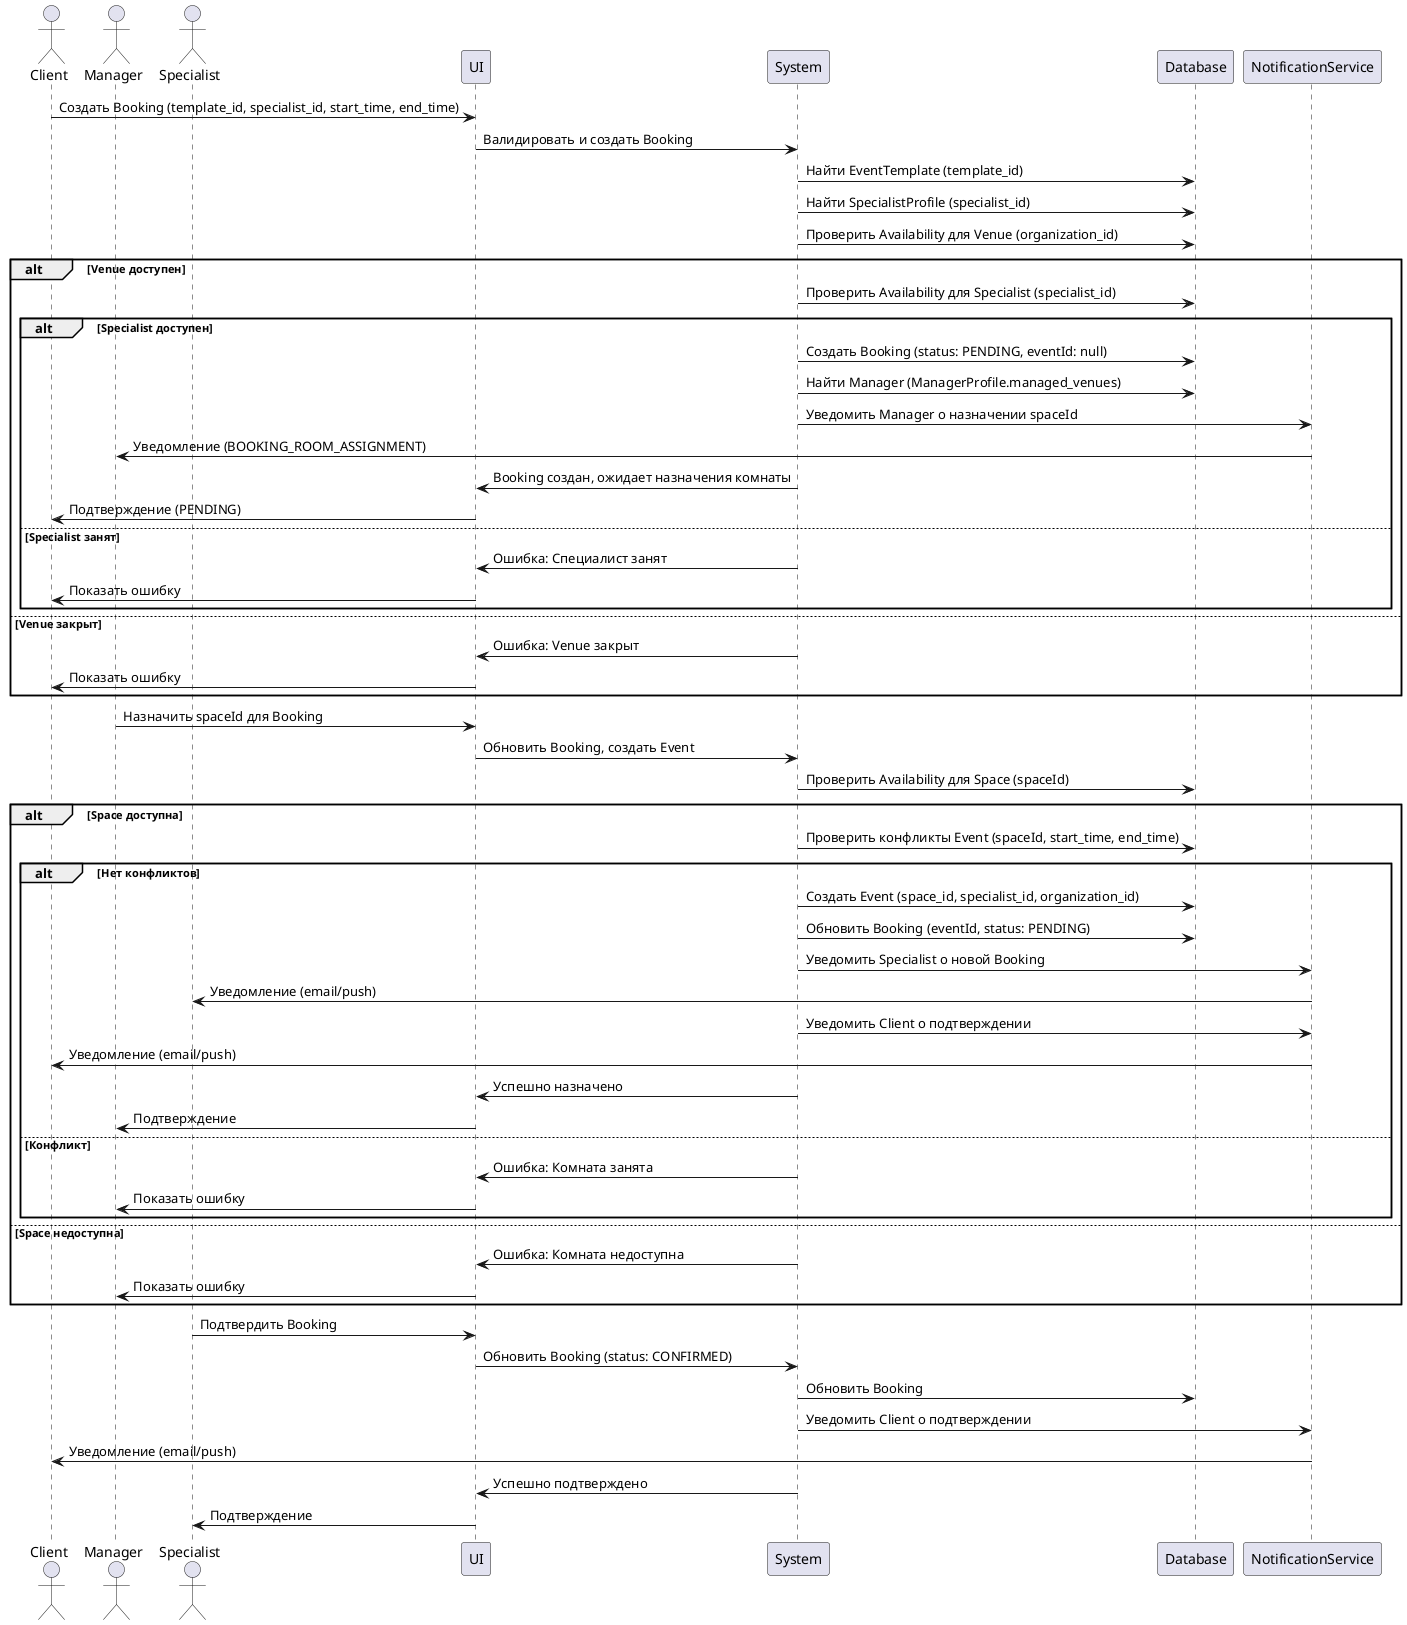 @startuml
actor Client
actor Manager
actor Specialist
participant "UI" as UI
participant "System" as System
participant "Database" as DB
participant "NotificationService" as NS

Client -> UI: Создать Booking (template_id, specialist_id, start_time, end_time)
UI -> System: Валидировать и создать Booking
System -> DB: Найти EventTemplate (template_id)
System -> DB: Найти SpecialistProfile (specialist_id)
System -> DB: Проверить Availability для Venue (organization_id)
alt Venue доступен
  System -> DB: Проверить Availability для Specialist (specialist_id)
  alt Specialist доступен
    System -> DB: Создать Booking (status: PENDING, eventId: null)
    System -> DB: Найти Manager (ManagerProfile.managed_venues)
    System -> NS: Уведомить Manager о назначении spaceId
    NS -> Manager: Уведомление (BOOKING_ROOM_ASSIGNMENT)
    System -> UI: Booking создан, ожидает назначения комнаты
    UI -> Client: Подтверждение (PENDING)
  else Specialist занят
    System -> UI: Ошибка: Специалист занят
    UI -> Client: Показать ошибку
  end
else Venue закрыт
  System -> UI: Ошибка: Venue закрыт
  UI -> Client: Показать ошибку
end

Manager -> UI: Назначить spaceId для Booking
UI -> System: Обновить Booking, создать Event
System -> DB: Проверить Availability для Space (spaceId)
alt Space доступна
  System -> DB: Проверить конфликты Event (spaceId, start_time, end_time)
  alt Нет конфликтов
    System -> DB: Создать Event (space_id, specialist_id, organization_id)
    System -> DB: Обновить Booking (eventId, status: PENDING)
    System -> NS: Уведомить Specialist о новой Booking
    NS -> Specialist: Уведомление (email/push)
    System -> NS: Уведомить Client о подтверждении
    NS -> Client: Уведомление (email/push)
    System -> UI: Успешно назначено
    UI -> Manager: Подтверждение
  else Конфликт
    System -> UI: Ошибка: Комната занята
    UI -> Manager: Показать ошибку
  end
else Space недоступна
  System -> UI: Ошибка: Комната недоступна
  UI -> Manager: Показать ошибку
end

Specialist -> UI: Подтвердить Booking
UI -> System: Обновить Booking (status: CONFIRMED)
System -> DB: Обновить Booking
System -> NS: Уведомить Client о подтверждении
NS -> Client: Уведомление (email/push)
System -> UI: Успешно подтверждено
UI -> Specialist: Подтверждение

@enduml